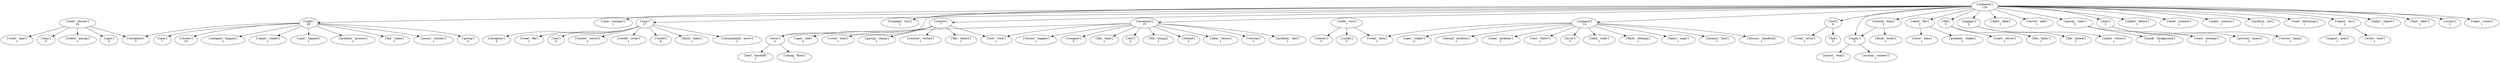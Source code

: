 strict digraph  {
	"['unknown']
118" -> "['node']
29";
	"['unknown']
118" -> "['race', 'compact']
1";
	"['unknown']
118" -> "['race']
17";
	"['unknown']
118" -> "['compact', 'test']
1";
	"['unknown']
118" -> "['exception']
15";
	"['unknown']
118" -> "['cluster']
7";
	"['unknown']
118" -> "['compact']
14";
	"['unknown']
118" -> "['test']
4";
	"['unknown']
118" -> "['thread', 'time']
3";
	"['unknown']
118" -> "['delet', 'file']
2";
	"['unknown']
118" -> "['fail']
2";
	"['unknown']
118" -> "['happen']
2";
	"['unknown']
118" -> "['error']
2";
	"['unknown']
118" -> "['delet', 'data']
1";
	"['unknown']
118" -> "['server', 'add']
1";
	"['unknown']
118" -> "['gossip', 'state']
2";
	"['unknown']
118" -> "['data']
2";
	"['unknown']
118" -> "['repair']
2";
	"['unknown']
118" -> "['stable', 'detect']
1";
	"['unknown']
118" -> "['delet', 'counter']
1";
	"['unknown']
118" -> "['index', 'concurr']
1";
	"['unknown']
118" -> "['perform', 'list']
1";
	"['unknown']
118" -> "['read', 'bootstrap']
1";
	"['unknown']
118" -> "['report', 'list']
2";
	"['unknown']
118" -> "['failur', 'report']
1";
	"['unknown']
118" -> "['hint', 'deliv']
1";
	"['unknown']
118" -> "['access']
1";
	"['unknown']
118" -> "['expir', 'count']
1";
	"['node']
29" -> "['race']
7";
	"['node']
29" -> "['cluster']
10";
	"['node']
29" -> "['compact', 'happen']
1";
	"['node']
29" -> "['exception']
3";
	"['node']
29" -> "['repair', 'stable']
1";
	"['node']
29" -> "['oper', 'happen']
1";
	"['node']
29" -> "['problem', 'process']
1";
	"['node']
29" -> "['fail', 'token']
1";
	"['node']
29" -> "['associ', 'counter']
1";
	"['node']
29" -> "['gossip']
3";
	"['race']
17" -> "['exception']
4";
	"['race']
17" -> "['creat', 'file']
1";
	"['race']
17" -> "['test']
3";
	"['race']
17" -> "['cluster', 'associ']
2";
	"['race']
17" -> "['condit', 'creat']
1";
	"['race']
17" -> "['condit']
4";
	"['race']
17" -> "['flush', 'index']
1";
	"['race']
17" -> "['columnfamili', 'move']
1";
	"['exception']
15" -> "['error']
2";
	"['exception']
15" -> "['cluster', 'happen']
1";
	"['exception']
15" -> "['test', 'creat']
1";
	"['exception']
15" -> "['compact']
2";
	"['exception']
15" -> "['fail', 'time']
1";
	"['exception']
15" -> "['test']
2";
	"['exception']
15" -> "['file', 'chang']
1";
	"['exception']
15" -> "['thread']
2";
	"['exception']
15" -> "['data', 'return']
1";
	"['exception']
15" -> "['version']
1";
	"['exception']
15" -> "['problem', 'tabl']
1";
	"['cluster']
7" -> "['test', 'creat']
1";
	"['cluster']
7" -> "['oper', 'add']
2";
	"['cluster']
7" -> "['creat', 'time']
1";
	"['cluster']
7" -> "['gossip', 'chang']
1";
	"['cluster']
7" -> "['counter', 'restart']
1";
	"['cluster']
7" -> "['file', 'detect']
1";
	"['compact']
14" -> "['oper', 'stable']
2";
	"['compact']
14" -> "['creat', 'data']
1";
	"['compact']
14" -> "['thread', 'problem']
1";
	"['compact']
14" -> "['time', 'problem']
1";
	"['compact']
14" -> "['test', 'follow']
1";
	"['compact']
14" -> "['error']
3";
	"['compact']
14" -> "['data', 'state']
1";
	"['compact']
14" -> "['flush', 'attempt']
1";
	"['compact']
14" -> "['failur', 'expir']
1";
	"['compact']
14" -> "['memori', 'initi']
1";
	"['compact']
14" -> "['discuss', 'deadlock']
1";
	"['test']
4" -> "['creat', 'error']
1";
	"['test']
4" -> "['fail']
3";
	"['thread', 'time']
3" -> "['repair']
2";
	"['thread', 'time']
3" -> "['flush', 'write']
1";
	"['delet', 'file']
2" -> "['error', 'data']
1";
	"['delet', 'file']
2" -> "['problem', 'stable']
1";
	"['fail']
2" -> "['start', 'server']
1";
	"['fail']
2" -> "['file', 'failur']
1";
	"['happen']
2" -> "['file', 'attach']
1";
	"['happen']
2" -> "['index', 'return']
1";
	"['error']
2" -> "['hint', 'handoff']
1";
	"['error']
2" -> "['chang', 'flush']
1";
	"['gossip', 'state']
2" -> "['handl', 'background']
1";
	"['gossip', 'state']
2" -> "['start', 'attempt']
1";
	"['data']
2" -> "['prevent', 'name']
1";
	"['data']
2" -> "['server', 'hang']
1";
	"['repair']
2" -> "['associ', 'read']
1";
	"['repair']
2" -> "['stream', 'connect']
1";
	"['report', 'list']
2" -> "['migrat', 'mail']
1";
	"['report', 'list']
2" -> "['write', 'wait']
1";
	"['node', 'race']
7" -> "['creat', 'data']
1";
	"['node', 'race']
7" -> "['cluster']
3";
	"['node', 'race']
7" -> "['condit']
3";
	"['node', 'cluster']
10" -> "['exception']
3";
	"['node', 'cluster']
10" -> "['creat', 'oper']
1";
	"['node', 'cluster']
10" -> "['time']
3";
	"['node', 'cluster']
10" -> "['stable', 'gossip']
1";
	"['node', 'cluster']
10" -> "['oper']
2";
}
